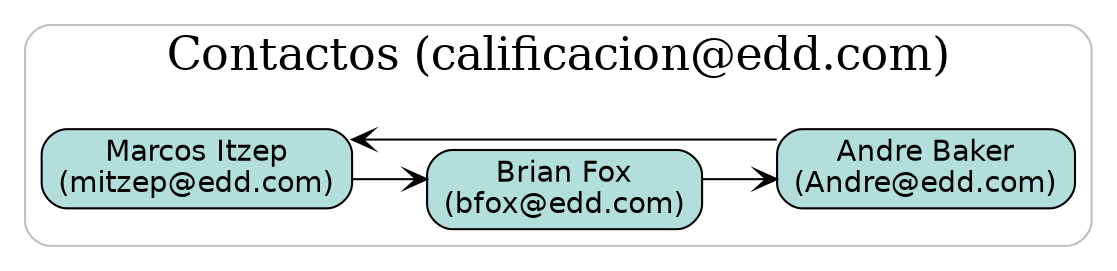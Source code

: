 digraph Contactos {
  graph [splines=ortho, bgcolor="white"];
  rankdir=LR;
  node [shape=box, style="rounded,filled", fillcolor="#B2DFDB", fontname="Helvetica"];
  edge [arrowhead=vee];
  subgraph cluster_circular { label="Contactos (calificacion@edd.com)"; labelloc=top; fontsize=22; style="rounded"; color="#C0C0C0";
    k0 [label="Marcos Itzep\n(mitzep@edd.com)"];
    k1 [label="Brian Fox\n(bfox@edd.com)"];
    k0 -> k1;
    k2 [label="Andre Baker\n(Andre@edd.com)"];
    k1 -> k2;
    k2 -> k0;
  }
}
